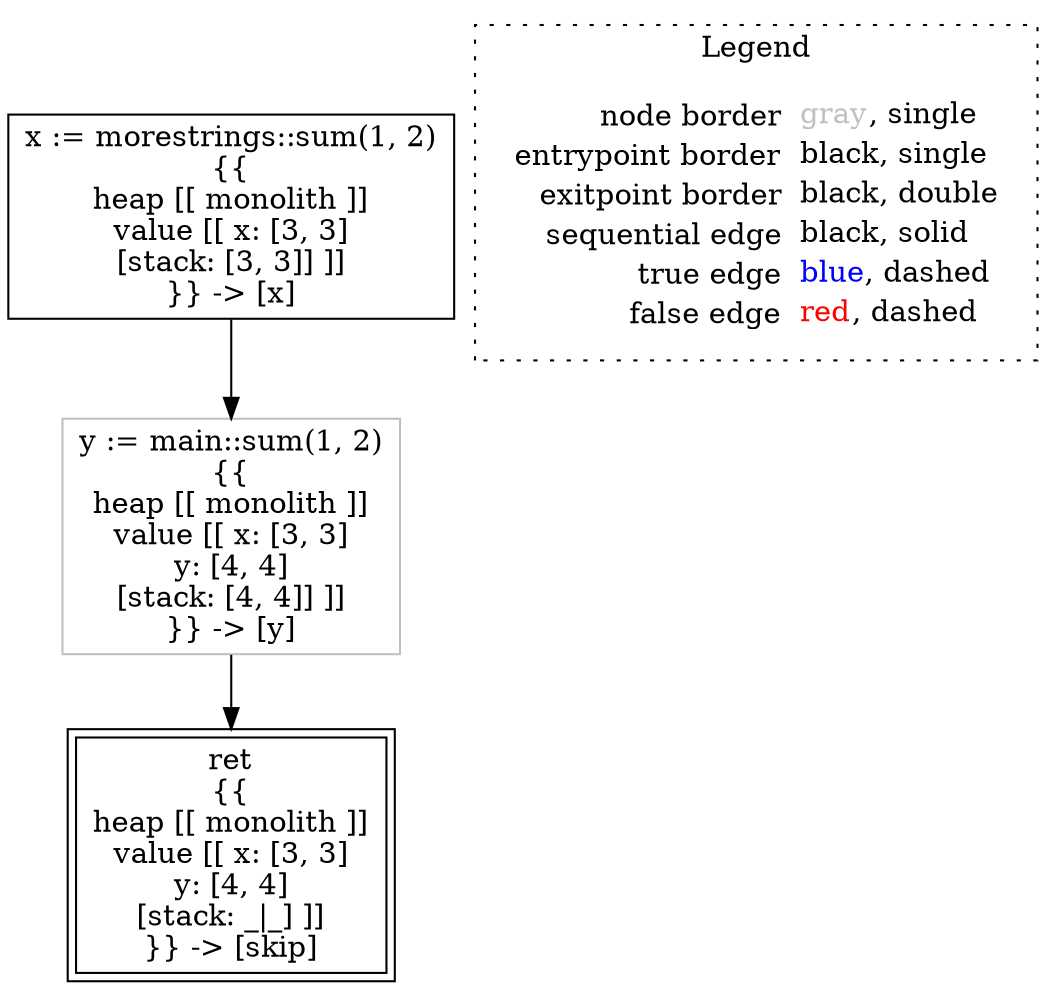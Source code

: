 digraph {
	"node0" [shape="rect",color="black",label=<x := morestrings::sum(1, 2)<BR/>{{<BR/>heap [[ monolith ]]<BR/>value [[ x: [3, 3]<BR/>[stack: [3, 3]] ]]<BR/>}} -&gt; [x]>];
	"node1" [shape="rect",color="black",peripheries="2",label=<ret<BR/>{{<BR/>heap [[ monolith ]]<BR/>value [[ x: [3, 3]<BR/>y: [4, 4]<BR/>[stack: _|_] ]]<BR/>}} -&gt; [skip]>];
	"node2" [shape="rect",color="gray",label=<y := main::sum(1, 2)<BR/>{{<BR/>heap [[ monolith ]]<BR/>value [[ x: [3, 3]<BR/>y: [4, 4]<BR/>[stack: [4, 4]] ]]<BR/>}} -&gt; [y]>];
	"node0" -> "node2" [color="black"];
	"node2" -> "node1" [color="black"];
subgraph cluster_legend {
	label="Legend";
	style=dotted;
	node [shape=plaintext];
	"legend" [label=<<table border="0" cellpadding="2" cellspacing="0" cellborder="0"><tr><td align="right">node border&nbsp;</td><td align="left"><font color="gray">gray</font>, single</td></tr><tr><td align="right">entrypoint border&nbsp;</td><td align="left"><font color="black">black</font>, single</td></tr><tr><td align="right">exitpoint border&nbsp;</td><td align="left"><font color="black">black</font>, double</td></tr><tr><td align="right">sequential edge&nbsp;</td><td align="left"><font color="black">black</font>, solid</td></tr><tr><td align="right">true edge&nbsp;</td><td align="left"><font color="blue">blue</font>, dashed</td></tr><tr><td align="right">false edge&nbsp;</td><td align="left"><font color="red">red</font>, dashed</td></tr></table>>];
}

}
